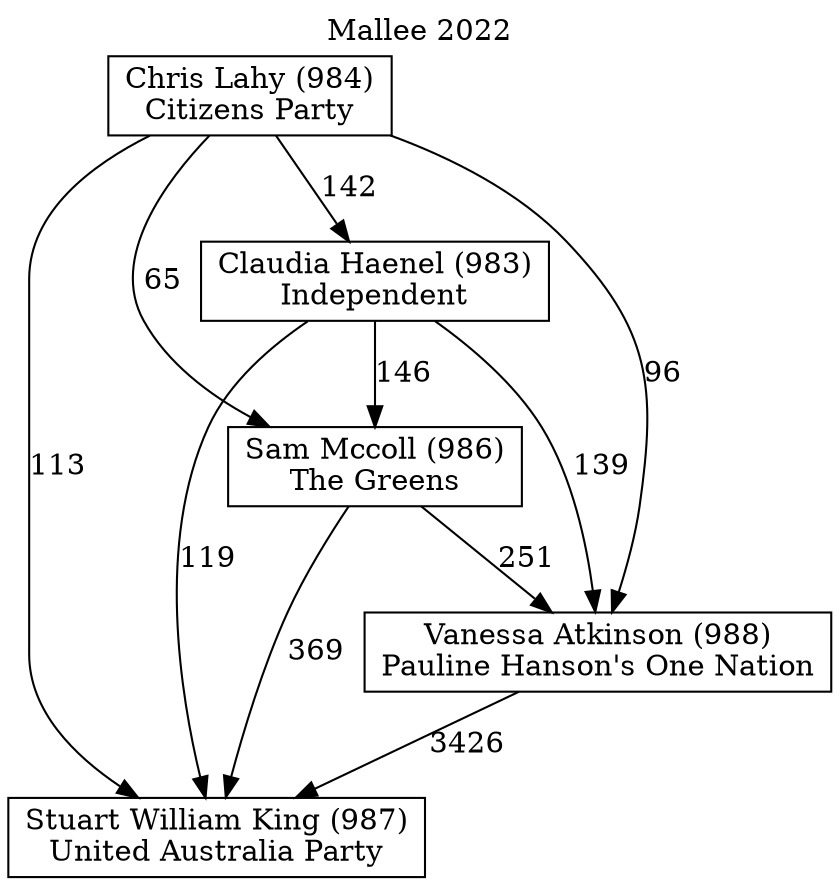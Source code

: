 // House preference flow
digraph "Stuart William King (987)_Mallee_2022" {
	graph [label="Mallee 2022" labelloc=t mclimit=10]
	node [shape=box]
	"Stuart William King (987)" [label="Stuart William King (987)
United Australia Party"]
	"Chris Lahy (984)" [label="Chris Lahy (984)
Citizens Party"]
	"Sam Mccoll (986)" [label="Sam Mccoll (986)
The Greens"]
	"Claudia Haenel (983)" [label="Claudia Haenel (983)
Independent"]
	"Vanessa Atkinson (988)" [label="Vanessa Atkinson (988)
Pauline Hanson's One Nation"]
	"Claudia Haenel (983)" -> "Vanessa Atkinson (988)" [label=139]
	"Chris Lahy (984)" -> "Stuart William King (987)" [label=113]
	"Claudia Haenel (983)" -> "Sam Mccoll (986)" [label=146]
	"Sam Mccoll (986)" -> "Vanessa Atkinson (988)" [label=251]
	"Claudia Haenel (983)" -> "Stuart William King (987)" [label=119]
	"Chris Lahy (984)" -> "Sam Mccoll (986)" [label=65]
	"Vanessa Atkinson (988)" -> "Stuart William King (987)" [label=3426]
	"Chris Lahy (984)" -> "Vanessa Atkinson (988)" [label=96]
	"Sam Mccoll (986)" -> "Stuart William King (987)" [label=369]
	"Chris Lahy (984)" -> "Claudia Haenel (983)" [label=142]
}

